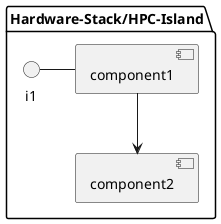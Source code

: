 @startuml

package "Hardware-Stack/HPC-Island" {
component component1
component component2
interface i1

}
i1 - component1
component1 --> component2
@enduml
